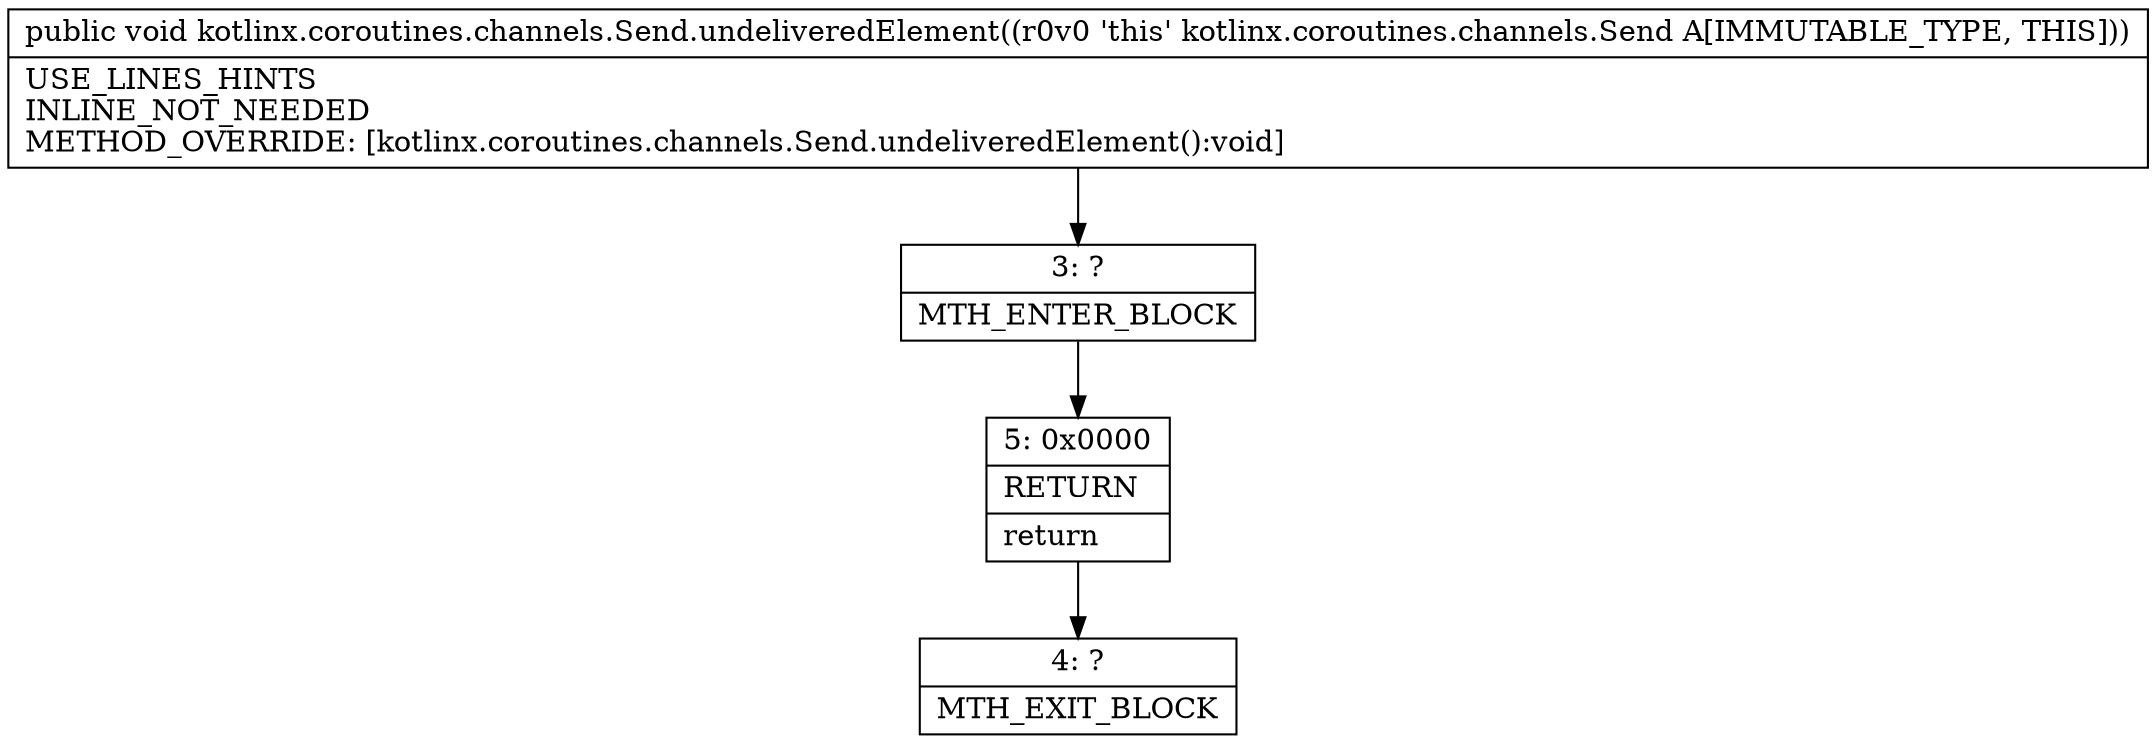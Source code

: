 digraph "CFG forkotlinx.coroutines.channels.Send.undeliveredElement()V" {
Node_3 [shape=record,label="{3\:\ ?|MTH_ENTER_BLOCK\l}"];
Node_5 [shape=record,label="{5\:\ 0x0000|RETURN\l|return\l}"];
Node_4 [shape=record,label="{4\:\ ?|MTH_EXIT_BLOCK\l}"];
MethodNode[shape=record,label="{public void kotlinx.coroutines.channels.Send.undeliveredElement((r0v0 'this' kotlinx.coroutines.channels.Send A[IMMUTABLE_TYPE, THIS]))  | USE_LINES_HINTS\lINLINE_NOT_NEEDED\lMETHOD_OVERRIDE: [kotlinx.coroutines.channels.Send.undeliveredElement():void]\l}"];
MethodNode -> Node_3;Node_3 -> Node_5;
Node_5 -> Node_4;
}

